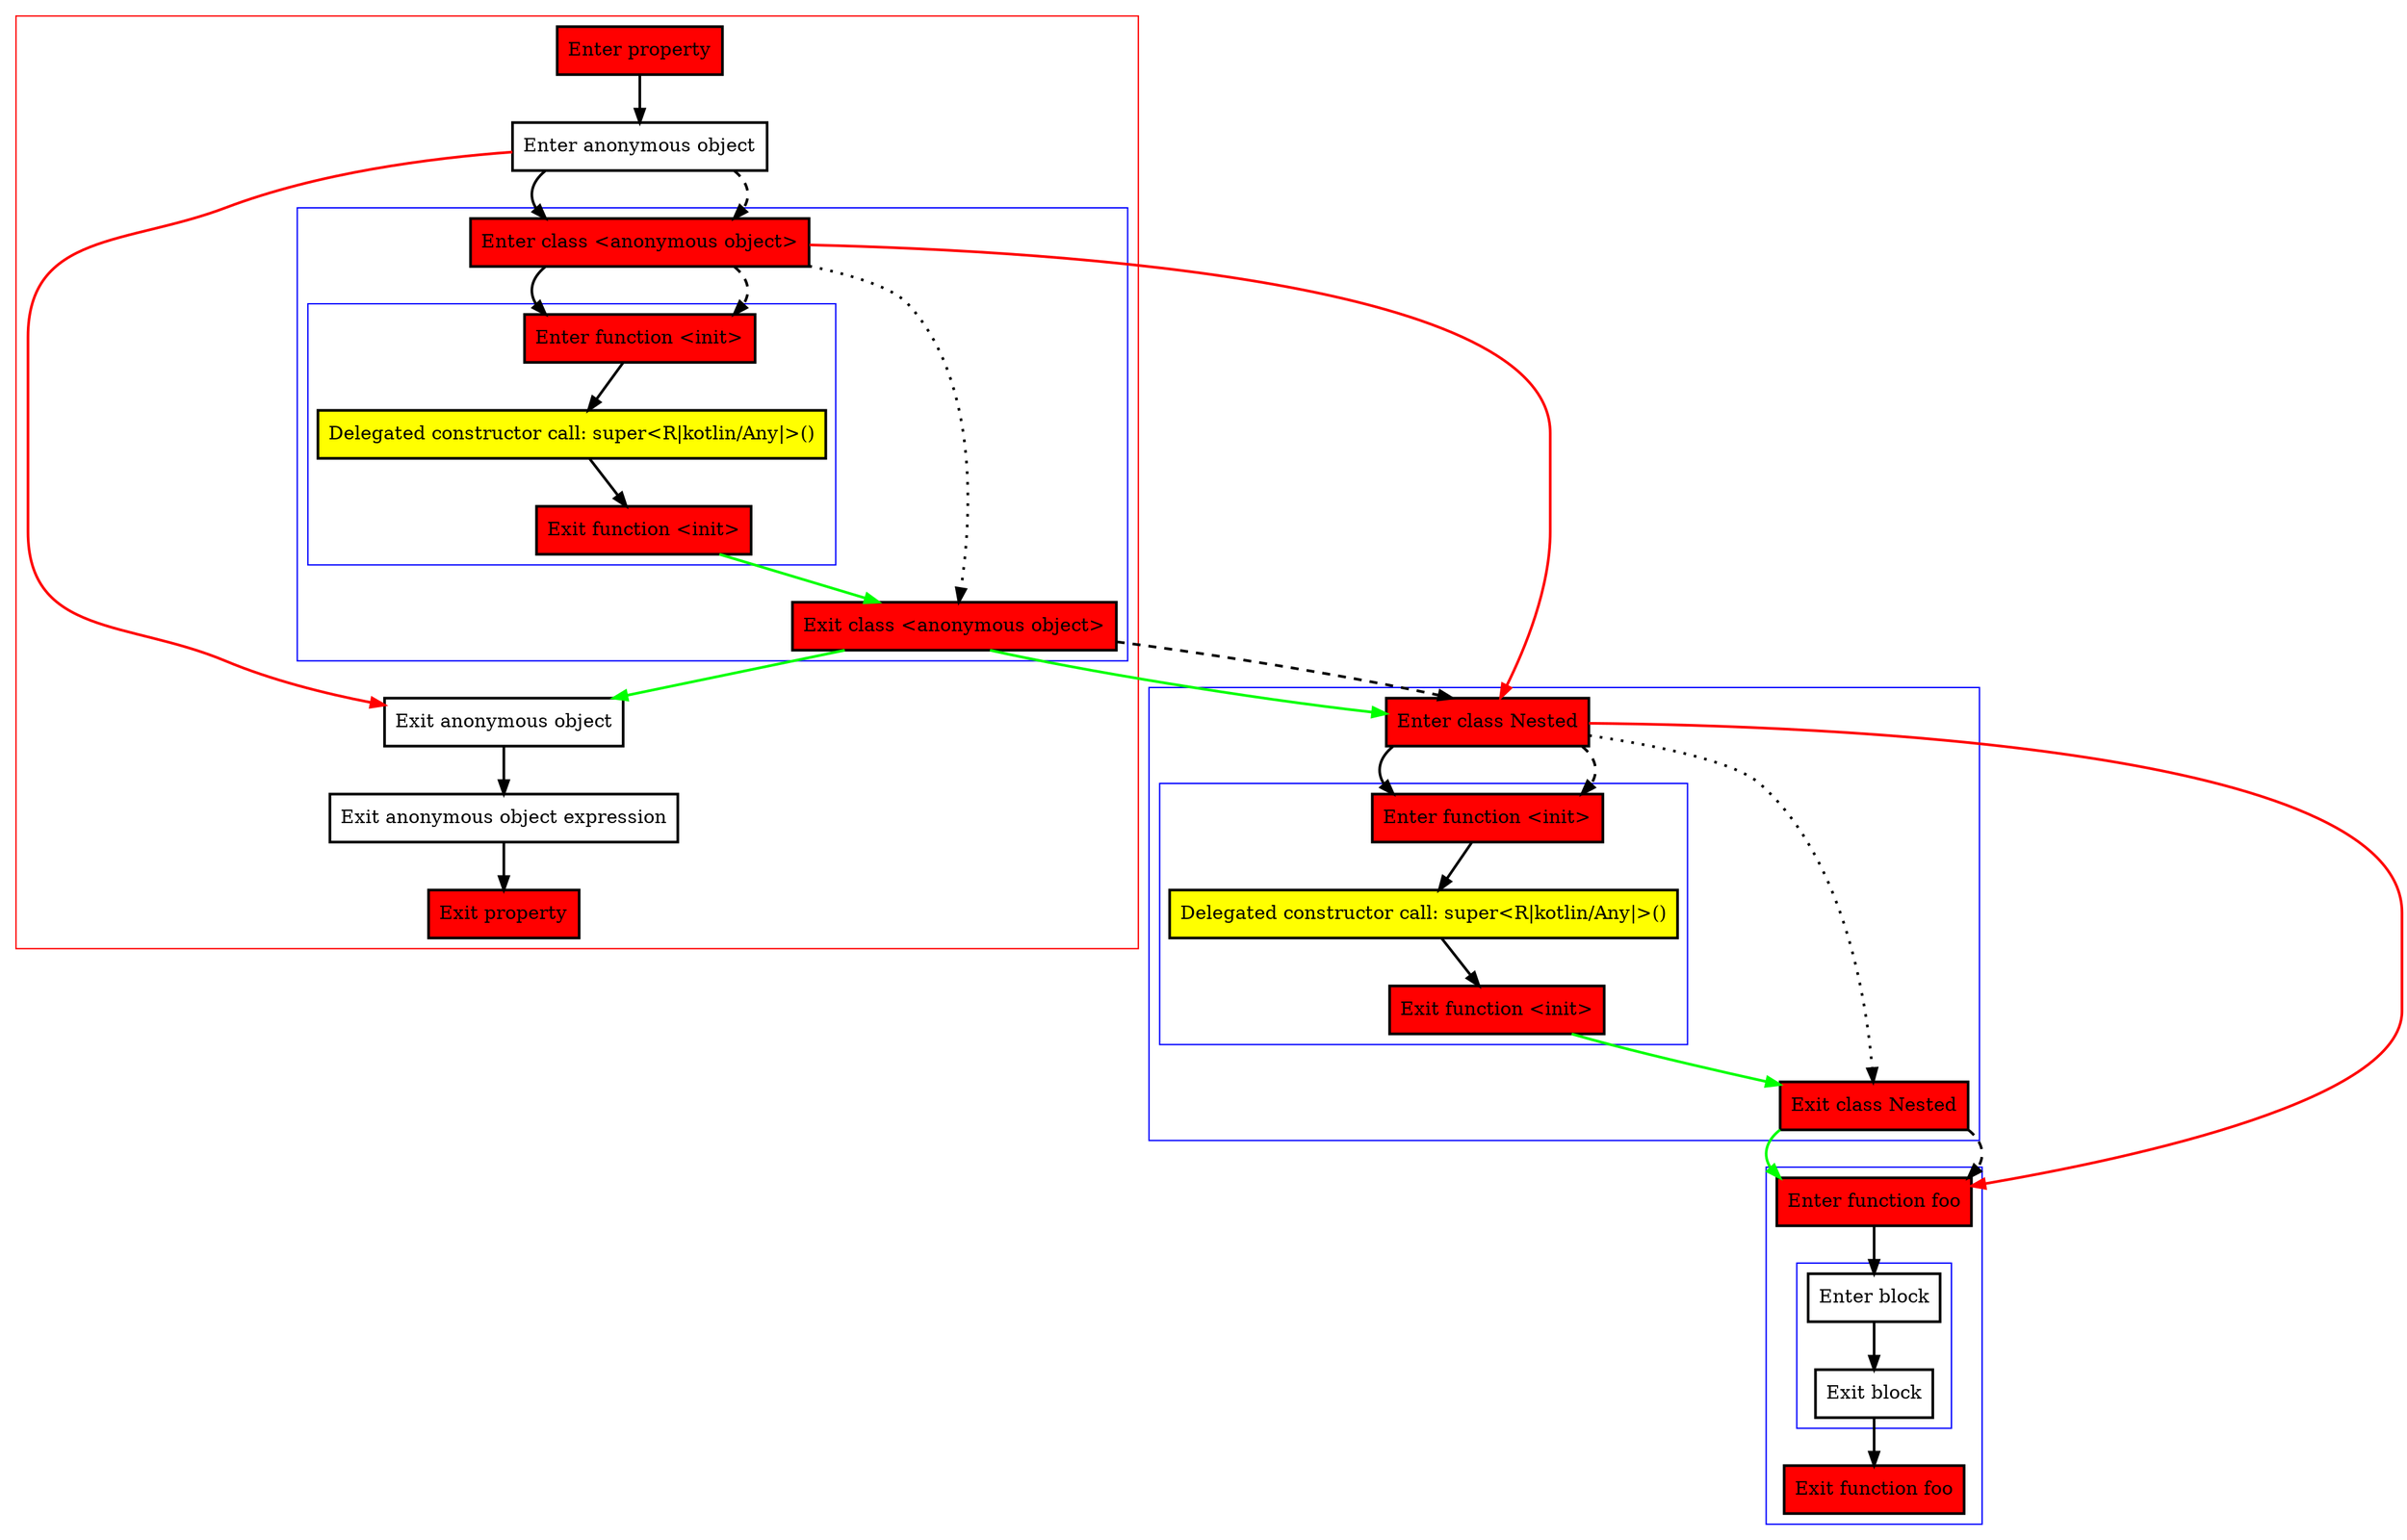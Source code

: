 digraph innerClassInAnonymousObject_kt {
    graph [nodesep=3]
    node [shape=box penwidth=2]
    edge [penwidth=2]

    subgraph cluster_0 {
        color=red
        0 [label="Enter property" style="filled" fillcolor=red];
        1 [label="Enter anonymous object"];
        subgraph cluster_1 {
            color=blue
            2 [label="Enter class <anonymous object>" style="filled" fillcolor=red];
            subgraph cluster_2 {
                color=blue
                3 [label="Enter function <init>" style="filled" fillcolor=red];
                4 [label="Delegated constructor call: super<R|kotlin/Any|>()" style="filled" fillcolor=yellow];
                5 [label="Exit function <init>" style="filled" fillcolor=red];
            }
            6 [label="Exit class <anonymous object>" style="filled" fillcolor=red];
        }
        7 [label="Exit anonymous object"];
        8 [label="Exit anonymous object expression"];
        9 [label="Exit property" style="filled" fillcolor=red];
    }
    subgraph cluster_3 {
        color=blue
        10 [label="Enter class Nested" style="filled" fillcolor=red];
        subgraph cluster_4 {
            color=blue
            11 [label="Enter function <init>" style="filled" fillcolor=red];
            12 [label="Delegated constructor call: super<R|kotlin/Any|>()" style="filled" fillcolor=yellow];
            13 [label="Exit function <init>" style="filled" fillcolor=red];
        }
        14 [label="Exit class Nested" style="filled" fillcolor=red];
    }
    subgraph cluster_5 {
        color=blue
        15 [label="Enter function foo" style="filled" fillcolor=red];
        subgraph cluster_6 {
            color=blue
            16 [label="Enter block"];
            17 [label="Exit block"];
        }
        18 [label="Exit function foo" style="filled" fillcolor=red];
    }
    0 -> {1};
    1 -> {2};
    1 -> {7} [color=red];
    1 -> {2} [style=dashed];
    2 -> {3};
    2 -> {10} [color=red];
    2 -> {6} [style=dotted];
    2 -> {3} [style=dashed];
    3 -> {4};
    4 -> {5};
    5 -> {6} [color=green];
    6 -> {7 10} [color=green];
    6 -> {10} [style=dashed];
    7 -> {8};
    8 -> {9};
    10 -> {11};
    10 -> {15} [color=red];
    10 -> {14} [style=dotted];
    10 -> {11} [style=dashed];
    11 -> {12};
    12 -> {13};
    13 -> {14} [color=green];
    14 -> {15} [color=green];
    14 -> {15} [style=dashed];
    15 -> {16};
    16 -> {17};
    17 -> {18};

}

